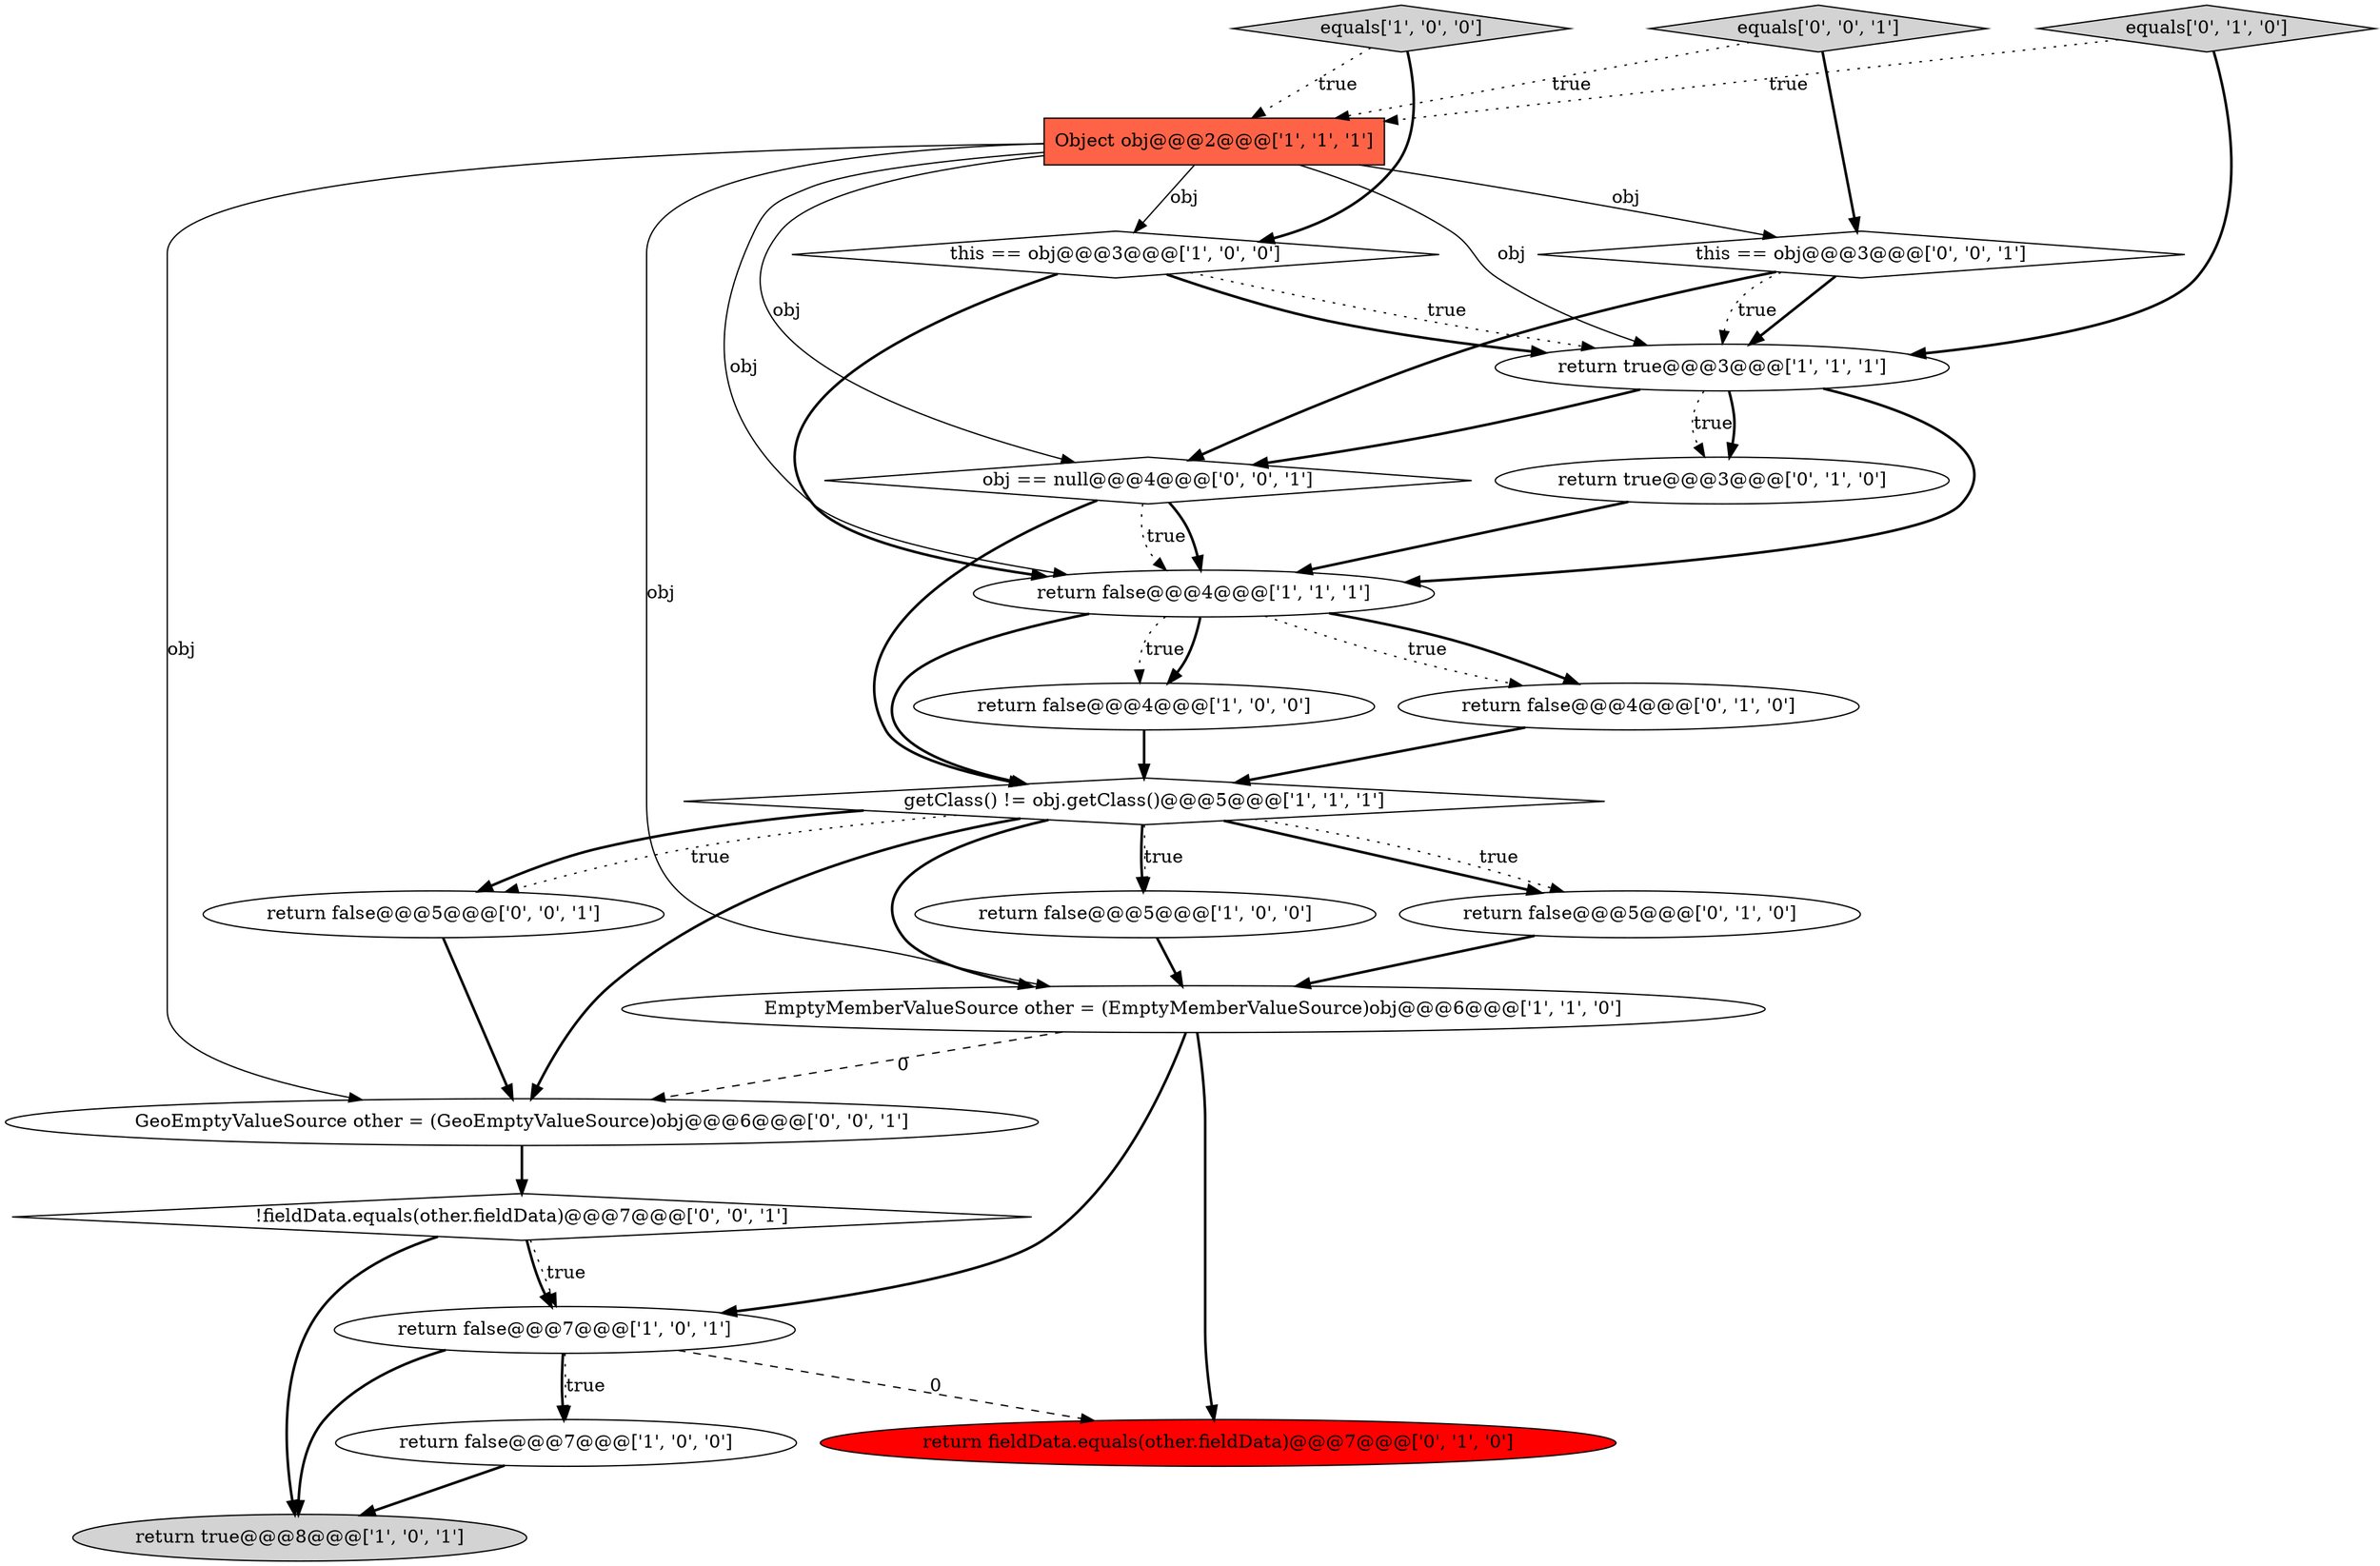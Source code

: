 digraph {
19 [style = filled, label = "!fieldData.equals(other.fieldData)@@@7@@@['0', '0', '1']", fillcolor = white, shape = diamond image = "AAA0AAABBB3BBB"];
10 [style = filled, label = "return true@@@3@@@['1', '1', '1']", fillcolor = white, shape = ellipse image = "AAA0AAABBB1BBB"];
21 [style = filled, label = "GeoEmptyValueSource other = (GeoEmptyValueSource)obj@@@6@@@['0', '0', '1']", fillcolor = white, shape = ellipse image = "AAA0AAABBB3BBB"];
17 [style = filled, label = "this == obj@@@3@@@['0', '0', '1']", fillcolor = white, shape = diamond image = "AAA0AAABBB3BBB"];
12 [style = filled, label = "return fieldData.equals(other.fieldData)@@@7@@@['0', '1', '0']", fillcolor = red, shape = ellipse image = "AAA1AAABBB2BBB"];
2 [style = filled, label = "Object obj@@@2@@@['1', '1', '1']", fillcolor = tomato, shape = box image = "AAA0AAABBB1BBB"];
16 [style = filled, label = "equals['0', '1', '0']", fillcolor = lightgray, shape = diamond image = "AAA0AAABBB2BBB"];
11 [style = filled, label = "EmptyMemberValueSource other = (EmptyMemberValueSource)obj@@@6@@@['1', '1', '0']", fillcolor = white, shape = ellipse image = "AAA0AAABBB1BBB"];
7 [style = filled, label = "return false@@@7@@@['1', '0', '1']", fillcolor = white, shape = ellipse image = "AAA0AAABBB1BBB"];
13 [style = filled, label = "return true@@@3@@@['0', '1', '0']", fillcolor = white, shape = ellipse image = "AAA0AAABBB2BBB"];
4 [style = filled, label = "return false@@@5@@@['1', '0', '0']", fillcolor = white, shape = ellipse image = "AAA0AAABBB1BBB"];
15 [style = filled, label = "return false@@@4@@@['0', '1', '0']", fillcolor = white, shape = ellipse image = "AAA0AAABBB2BBB"];
6 [style = filled, label = "getClass() != obj.getClass()@@@5@@@['1', '1', '1']", fillcolor = white, shape = diamond image = "AAA0AAABBB1BBB"];
18 [style = filled, label = "obj == null@@@4@@@['0', '0', '1']", fillcolor = white, shape = diamond image = "AAA0AAABBB3BBB"];
20 [style = filled, label = "return false@@@5@@@['0', '0', '1']", fillcolor = white, shape = ellipse image = "AAA0AAABBB3BBB"];
3 [style = filled, label = "this == obj@@@3@@@['1', '0', '0']", fillcolor = white, shape = diamond image = "AAA0AAABBB1BBB"];
0 [style = filled, label = "return false@@@7@@@['1', '0', '0']", fillcolor = white, shape = ellipse image = "AAA0AAABBB1BBB"];
8 [style = filled, label = "return false@@@4@@@['1', '1', '1']", fillcolor = white, shape = ellipse image = "AAA0AAABBB1BBB"];
5 [style = filled, label = "return true@@@8@@@['1', '0', '1']", fillcolor = lightgray, shape = ellipse image = "AAA0AAABBB1BBB"];
1 [style = filled, label = "return false@@@4@@@['1', '0', '0']", fillcolor = white, shape = ellipse image = "AAA0AAABBB1BBB"];
14 [style = filled, label = "return false@@@5@@@['0', '1', '0']", fillcolor = white, shape = ellipse image = "AAA0AAABBB2BBB"];
9 [style = filled, label = "equals['1', '0', '0']", fillcolor = lightgray, shape = diamond image = "AAA0AAABBB1BBB"];
22 [style = filled, label = "equals['0', '0', '1']", fillcolor = lightgray, shape = diamond image = "AAA0AAABBB3BBB"];
17->10 [style = bold, label=""];
10->18 [style = bold, label=""];
16->2 [style = dotted, label="true"];
8->15 [style = bold, label=""];
21->19 [style = bold, label=""];
16->10 [style = bold, label=""];
6->21 [style = bold, label=""];
3->10 [style = dotted, label="true"];
8->15 [style = dotted, label="true"];
18->8 [style = dotted, label="true"];
8->6 [style = bold, label=""];
7->0 [style = bold, label=""];
2->17 [style = solid, label="obj"];
15->6 [style = bold, label=""];
19->7 [style = dotted, label="true"];
11->12 [style = bold, label=""];
7->0 [style = dotted, label="true"];
2->11 [style = solid, label="obj"];
6->20 [style = dotted, label="true"];
22->2 [style = dotted, label="true"];
20->21 [style = bold, label=""];
6->14 [style = bold, label=""];
6->20 [style = bold, label=""];
8->1 [style = dotted, label="true"];
3->10 [style = bold, label=""];
17->10 [style = dotted, label="true"];
8->1 [style = bold, label=""];
6->4 [style = bold, label=""];
6->14 [style = dotted, label="true"];
2->18 [style = solid, label="obj"];
1->6 [style = bold, label=""];
7->5 [style = bold, label=""];
19->5 [style = bold, label=""];
2->10 [style = solid, label="obj"];
6->4 [style = dotted, label="true"];
10->13 [style = dotted, label="true"];
10->8 [style = bold, label=""];
10->13 [style = bold, label=""];
18->6 [style = bold, label=""];
9->2 [style = dotted, label="true"];
3->8 [style = bold, label=""];
6->11 [style = bold, label=""];
17->18 [style = bold, label=""];
7->12 [style = dashed, label="0"];
22->17 [style = bold, label=""];
9->3 [style = bold, label=""];
2->3 [style = solid, label="obj"];
2->8 [style = solid, label="obj"];
2->21 [style = solid, label="obj"];
18->8 [style = bold, label=""];
13->8 [style = bold, label=""];
4->11 [style = bold, label=""];
14->11 [style = bold, label=""];
19->7 [style = bold, label=""];
11->7 [style = bold, label=""];
0->5 [style = bold, label=""];
11->21 [style = dashed, label="0"];
}
